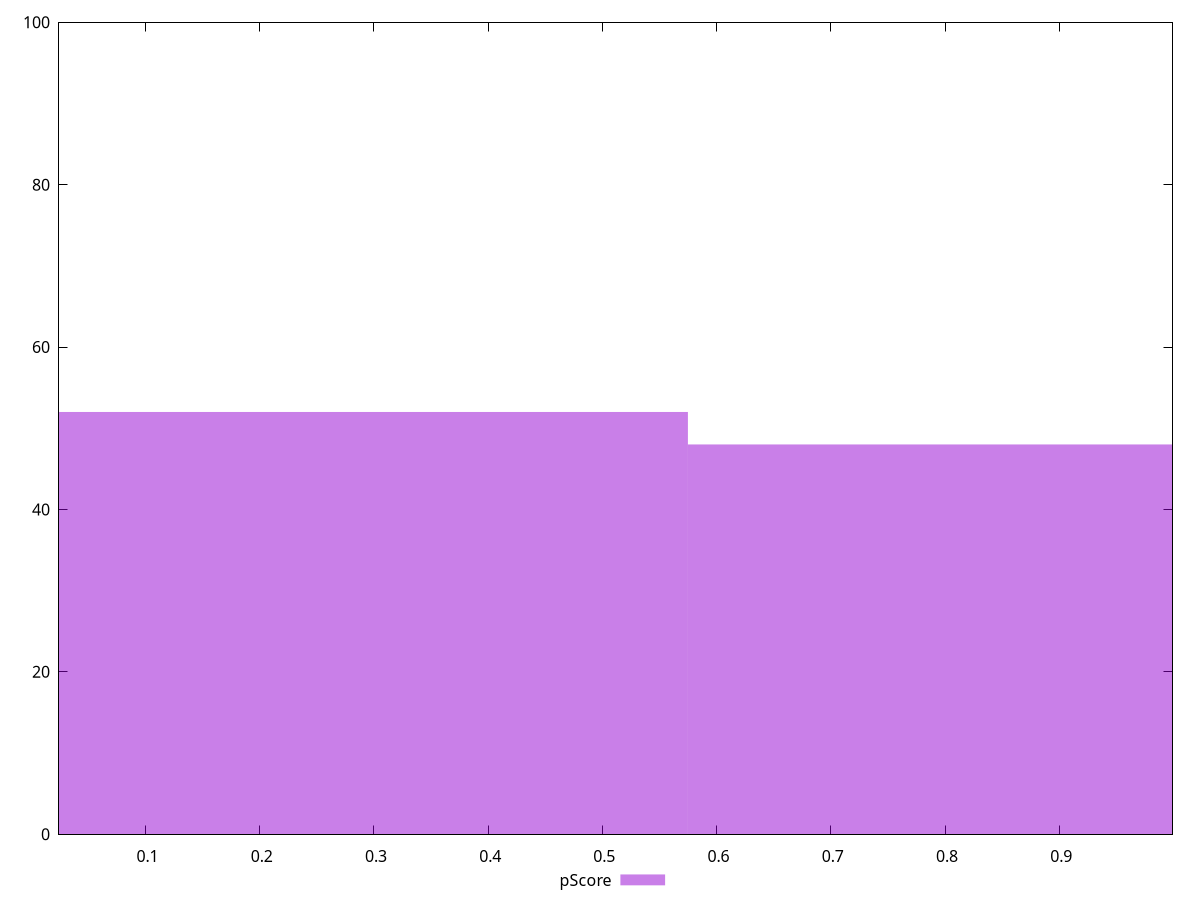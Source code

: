 reset

$pScore <<EOF
0 52
1.1497650504897612 48
EOF

set key outside below
set boxwidth 1.1497650504897612
set xrange [0.02430218130386297:0.9991162893130298]
set yrange [0:100]
set trange [0:100]
set style fill transparent solid 0.5 noborder
set terminal svg size 640, 490 enhanced background rgb 'white'
set output "reports/report_00028_2021-02-24T12-49-42.674Z/interactive/samples/agenda/pScore/histogram.svg"

plot $pScore title "pScore" with boxes

reset

